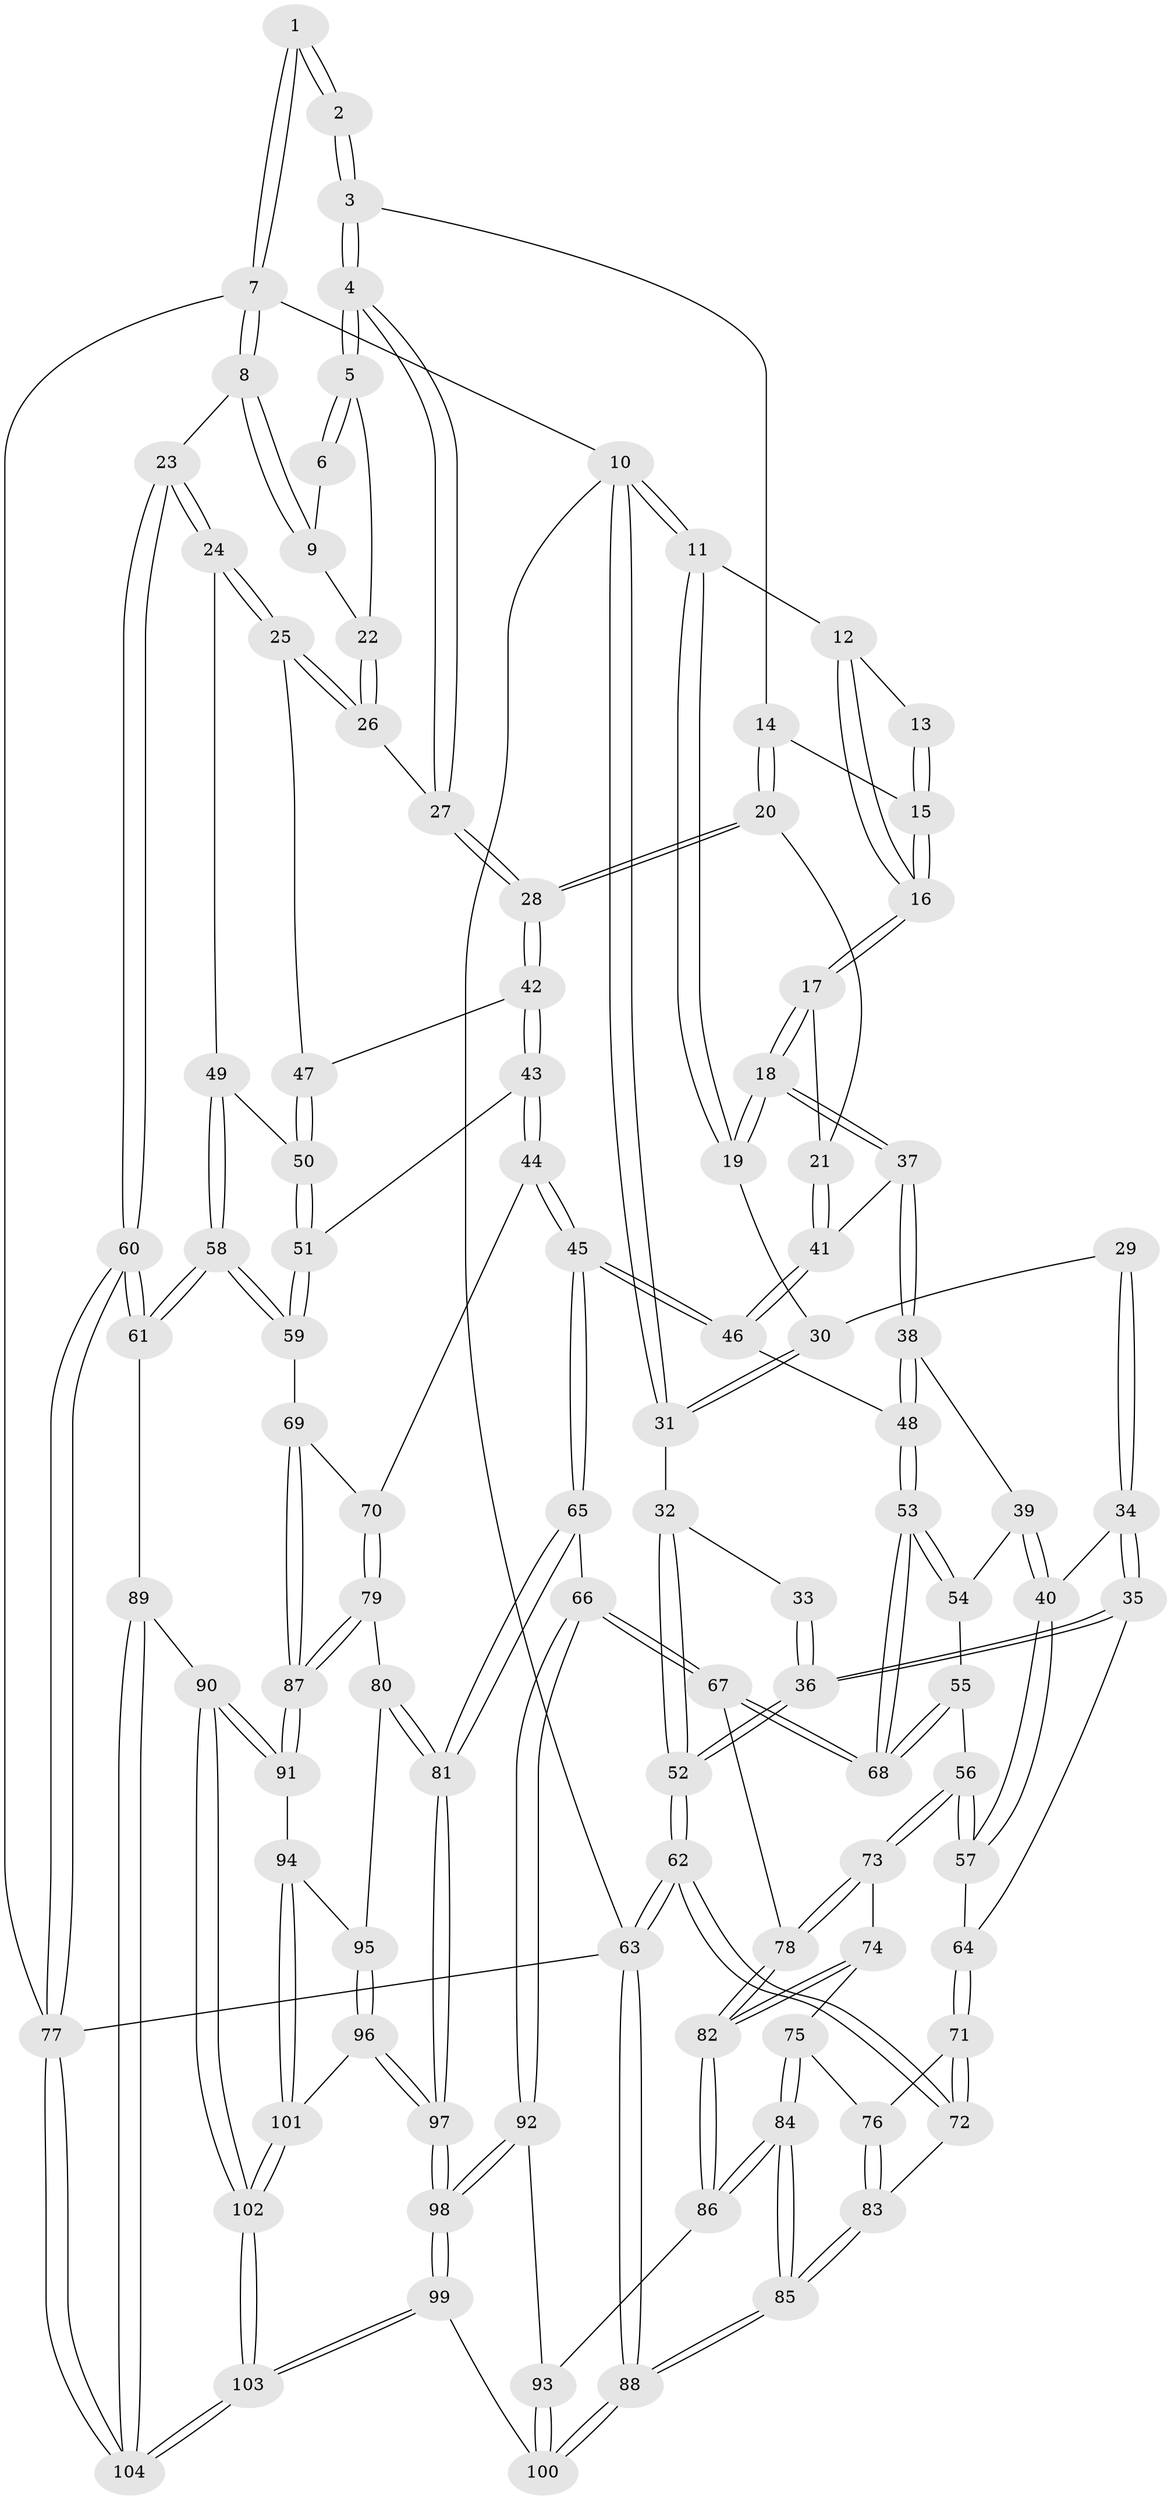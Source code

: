 // Generated by graph-tools (version 1.1) at 2025/11/02/27/25 16:11:52]
// undirected, 104 vertices, 257 edges
graph export_dot {
graph [start="1"]
  node [color=gray90,style=filled];
  1 [pos="+0.9594524777750707+0"];
  2 [pos="+0.696459212650441+0"];
  3 [pos="+0.7704401408304388+0.14676536959662603"];
  4 [pos="+0.7753749038478979+0.15128574598921146"];
  5 [pos="+0.8291005445923609+0.1488082301835602"];
  6 [pos="+0.9160478581349266+0"];
  7 [pos="+1+0"];
  8 [pos="+1+0.14433248749997135"];
  9 [pos="+0.9507016368264538+0.14843281833528071"];
  10 [pos="+0+0"];
  11 [pos="+0.3155267069218912+0"];
  12 [pos="+0.318591923539919+0"];
  13 [pos="+0.5819333842285461+0"];
  14 [pos="+0.6223354866400919+0.16513011474759273"];
  15 [pos="+0.5422943079102746+0.1216111728976677"];
  16 [pos="+0.4779762280441091+0.15414833223056726"];
  17 [pos="+0.37276296515085716+0.2577789617338228"];
  18 [pos="+0.3338267033966568+0.26241093976105934"];
  19 [pos="+0.3022987480358509+0.24446028753866259"];
  20 [pos="+0.5842890158589642+0.32376367745320717"];
  21 [pos="+0.5294044138044001+0.3389249010929398"];
  22 [pos="+0.9045659473172971+0.1593803750138109"];
  23 [pos="+1+0.39547321879885955"];
  24 [pos="+1+0.4090604070093469"];
  25 [pos="+1+0.4022860503772134"];
  26 [pos="+0.9212385620769276+0.3243914727486983"];
  27 [pos="+0.7574391545140587+0.3416762601441791"];
  28 [pos="+0.7424002839816699+0.36662300082354804"];
  29 [pos="+0.15077247626636098+0.28806854489453315"];
  30 [pos="+0.177876643164638+0.24689516781490897"];
  31 [pos="+0+0"];
  32 [pos="+0+0.285374501151491"];
  33 [pos="+0.11366383498632508+0.3103373217459523"];
  34 [pos="+0.14841250340667803+0.4884938835258542"];
  35 [pos="+0.007525899762053283+0.5295676261127575"];
  36 [pos="+0+0.49787877123819435"];
  37 [pos="+0.3311142650259316+0.44637121884687825"];
  38 [pos="+0.33067872093241774+0.4655367545507285"];
  39 [pos="+0.3125599003286751+0.4805572350686715"];
  40 [pos="+0.2279629497469147+0.5288016413328887"];
  41 [pos="+0.5294912364482888+0.411949750221008"];
  42 [pos="+0.7524662708174711+0.44247443332074143"];
  43 [pos="+0.7279380197125189+0.5330031936921305"];
  44 [pos="+0.7164530614000556+0.5479477844678703"];
  45 [pos="+0.6403089765745007+0.5876362239652442"];
  46 [pos="+0.5311700944071588+0.5394187257814759"];
  47 [pos="+0.900384118021359+0.44373350773498593"];
  48 [pos="+0.47245339017288257+0.5508703075298839"];
  49 [pos="+0.9319242236823269+0.557361299994615"];
  50 [pos="+0.9001207376491384+0.5537307513118386"];
  51 [pos="+0.8683932120108041+0.5586609798710042"];
  52 [pos="+0+0.5013025764898508"];
  53 [pos="+0.41325633015428154+0.6530241789039752"];
  54 [pos="+0.3325732716252858+0.5928896990892154"];
  55 [pos="+0.2914571402223252+0.648803501415164"];
  56 [pos="+0.2352082327045446+0.6417513947084026"];
  57 [pos="+0.22264074436018638+0.5877681776917613"];
  58 [pos="+0.99207820500401+0.7347119290019247"];
  59 [pos="+0.908205761980306+0.7128647927498454"];
  60 [pos="+1+0.8002778944225902"];
  61 [pos="+1+0.7826129892318262"];
  62 [pos="+0+0.7705524324597349"];
  63 [pos="+0+1"];
  64 [pos="+0.07409928069780526+0.6234300975588484"];
  65 [pos="+0.6264076622307337+0.6979607972578469"];
  66 [pos="+0.4692696317391552+0.76103515033445"];
  67 [pos="+0.40056583572478166+0.6999772111683561"];
  68 [pos="+0.3991370803017564+0.6906224828748341"];
  69 [pos="+0.875611385459513+0.7109979752574292"];
  70 [pos="+0.8165078177758899+0.6718204086351848"];
  71 [pos="+0.07766178338779173+0.6397911261012024"];
  72 [pos="+0+0.7341795432683333"];
  73 [pos="+0.22797024546502578+0.6578129230204034"];
  74 [pos="+0.20020291978892588+0.6896536854328414"];
  75 [pos="+0.17331174610206335+0.7083680298748104"];
  76 [pos="+0.12288202469133856+0.7007482931874197"];
  77 [pos="+1+1"];
  78 [pos="+0.32251041716638623+0.7711911825413947"];
  79 [pos="+0.731532437200871+0.7646125824590768"];
  80 [pos="+0.6914231358260337+0.7618516354393224"];
  81 [pos="+0.6461932447056701+0.7400259806409651"];
  82 [pos="+0.30005895507526786+0.815119915860997"];
  83 [pos="+0.07276719000476409+0.7547871224414788"];
  84 [pos="+0.1990214404294086+0.9793449190218498"];
  85 [pos="+0.15736512086325563+1"];
  86 [pos="+0.29584869348490006+0.8310987420589341"];
  87 [pos="+0.7955785727704587+0.7924330565568382"];
  88 [pos="+0.12771395949916872+1"];
  89 [pos="+0.9679639140464632+0.8439968984249455"];
  90 [pos="+0.8800612545936352+0.8873495403240763"];
  91 [pos="+0.799327690520339+0.807972958770515"];
  92 [pos="+0.46883577314923375+0.7848359587311933"];
  93 [pos="+0.40856116569987144+0.8305040900234473"];
  94 [pos="+0.7496205168779004+0.868398810098464"];
  95 [pos="+0.7031809651486303+0.7944624345572898"];
  96 [pos="+0.6977041678798831+0.8862963525464974"];
  97 [pos="+0.6020081188452446+0.8806662244667707"];
  98 [pos="+0.5444222010081229+0.9441075725610023"];
  99 [pos="+0.48546733073705556+1"];
  100 [pos="+0.41656284991281906+1"];
  101 [pos="+0.7437515606304946+0.9029902157141425"];
  102 [pos="+0.799875868281178+0.9999831561308293"];
  103 [pos="+0.7625226205483642+1"];
  104 [pos="+0.8670717446198053+1"];
  1 -- 2;
  1 -- 2;
  1 -- 7;
  1 -- 7;
  2 -- 3;
  2 -- 3;
  3 -- 4;
  3 -- 4;
  3 -- 14;
  4 -- 5;
  4 -- 5;
  4 -- 27;
  4 -- 27;
  5 -- 6;
  5 -- 6;
  5 -- 22;
  6 -- 9;
  7 -- 8;
  7 -- 8;
  7 -- 10;
  7 -- 77;
  8 -- 9;
  8 -- 9;
  8 -- 23;
  9 -- 22;
  10 -- 11;
  10 -- 11;
  10 -- 31;
  10 -- 31;
  10 -- 63;
  11 -- 12;
  11 -- 19;
  11 -- 19;
  12 -- 13;
  12 -- 16;
  12 -- 16;
  13 -- 15;
  13 -- 15;
  14 -- 15;
  14 -- 20;
  14 -- 20;
  15 -- 16;
  15 -- 16;
  16 -- 17;
  16 -- 17;
  17 -- 18;
  17 -- 18;
  17 -- 21;
  18 -- 19;
  18 -- 19;
  18 -- 37;
  18 -- 37;
  19 -- 30;
  20 -- 21;
  20 -- 28;
  20 -- 28;
  21 -- 41;
  21 -- 41;
  22 -- 26;
  22 -- 26;
  23 -- 24;
  23 -- 24;
  23 -- 60;
  23 -- 60;
  24 -- 25;
  24 -- 25;
  24 -- 49;
  25 -- 26;
  25 -- 26;
  25 -- 47;
  26 -- 27;
  27 -- 28;
  27 -- 28;
  28 -- 42;
  28 -- 42;
  29 -- 30;
  29 -- 34;
  29 -- 34;
  30 -- 31;
  30 -- 31;
  31 -- 32;
  32 -- 33;
  32 -- 52;
  32 -- 52;
  33 -- 36;
  33 -- 36;
  34 -- 35;
  34 -- 35;
  34 -- 40;
  35 -- 36;
  35 -- 36;
  35 -- 64;
  36 -- 52;
  36 -- 52;
  37 -- 38;
  37 -- 38;
  37 -- 41;
  38 -- 39;
  38 -- 48;
  38 -- 48;
  39 -- 40;
  39 -- 40;
  39 -- 54;
  40 -- 57;
  40 -- 57;
  41 -- 46;
  41 -- 46;
  42 -- 43;
  42 -- 43;
  42 -- 47;
  43 -- 44;
  43 -- 44;
  43 -- 51;
  44 -- 45;
  44 -- 45;
  44 -- 70;
  45 -- 46;
  45 -- 46;
  45 -- 65;
  45 -- 65;
  46 -- 48;
  47 -- 50;
  47 -- 50;
  48 -- 53;
  48 -- 53;
  49 -- 50;
  49 -- 58;
  49 -- 58;
  50 -- 51;
  50 -- 51;
  51 -- 59;
  51 -- 59;
  52 -- 62;
  52 -- 62;
  53 -- 54;
  53 -- 54;
  53 -- 68;
  53 -- 68;
  54 -- 55;
  55 -- 56;
  55 -- 68;
  55 -- 68;
  56 -- 57;
  56 -- 57;
  56 -- 73;
  56 -- 73;
  57 -- 64;
  58 -- 59;
  58 -- 59;
  58 -- 61;
  58 -- 61;
  59 -- 69;
  60 -- 61;
  60 -- 61;
  60 -- 77;
  60 -- 77;
  61 -- 89;
  62 -- 63;
  62 -- 63;
  62 -- 72;
  62 -- 72;
  63 -- 88;
  63 -- 88;
  63 -- 77;
  64 -- 71;
  64 -- 71;
  65 -- 66;
  65 -- 81;
  65 -- 81;
  66 -- 67;
  66 -- 67;
  66 -- 92;
  66 -- 92;
  67 -- 68;
  67 -- 68;
  67 -- 78;
  69 -- 70;
  69 -- 87;
  69 -- 87;
  70 -- 79;
  70 -- 79;
  71 -- 72;
  71 -- 72;
  71 -- 76;
  72 -- 83;
  73 -- 74;
  73 -- 78;
  73 -- 78;
  74 -- 75;
  74 -- 82;
  74 -- 82;
  75 -- 76;
  75 -- 84;
  75 -- 84;
  76 -- 83;
  76 -- 83;
  77 -- 104;
  77 -- 104;
  78 -- 82;
  78 -- 82;
  79 -- 80;
  79 -- 87;
  79 -- 87;
  80 -- 81;
  80 -- 81;
  80 -- 95;
  81 -- 97;
  81 -- 97;
  82 -- 86;
  82 -- 86;
  83 -- 85;
  83 -- 85;
  84 -- 85;
  84 -- 85;
  84 -- 86;
  84 -- 86;
  85 -- 88;
  85 -- 88;
  86 -- 93;
  87 -- 91;
  87 -- 91;
  88 -- 100;
  88 -- 100;
  89 -- 90;
  89 -- 104;
  89 -- 104;
  90 -- 91;
  90 -- 91;
  90 -- 102;
  90 -- 102;
  91 -- 94;
  92 -- 93;
  92 -- 98;
  92 -- 98;
  93 -- 100;
  93 -- 100;
  94 -- 95;
  94 -- 101;
  94 -- 101;
  95 -- 96;
  95 -- 96;
  96 -- 97;
  96 -- 97;
  96 -- 101;
  97 -- 98;
  97 -- 98;
  98 -- 99;
  98 -- 99;
  99 -- 100;
  99 -- 103;
  99 -- 103;
  101 -- 102;
  101 -- 102;
  102 -- 103;
  102 -- 103;
  103 -- 104;
  103 -- 104;
}
